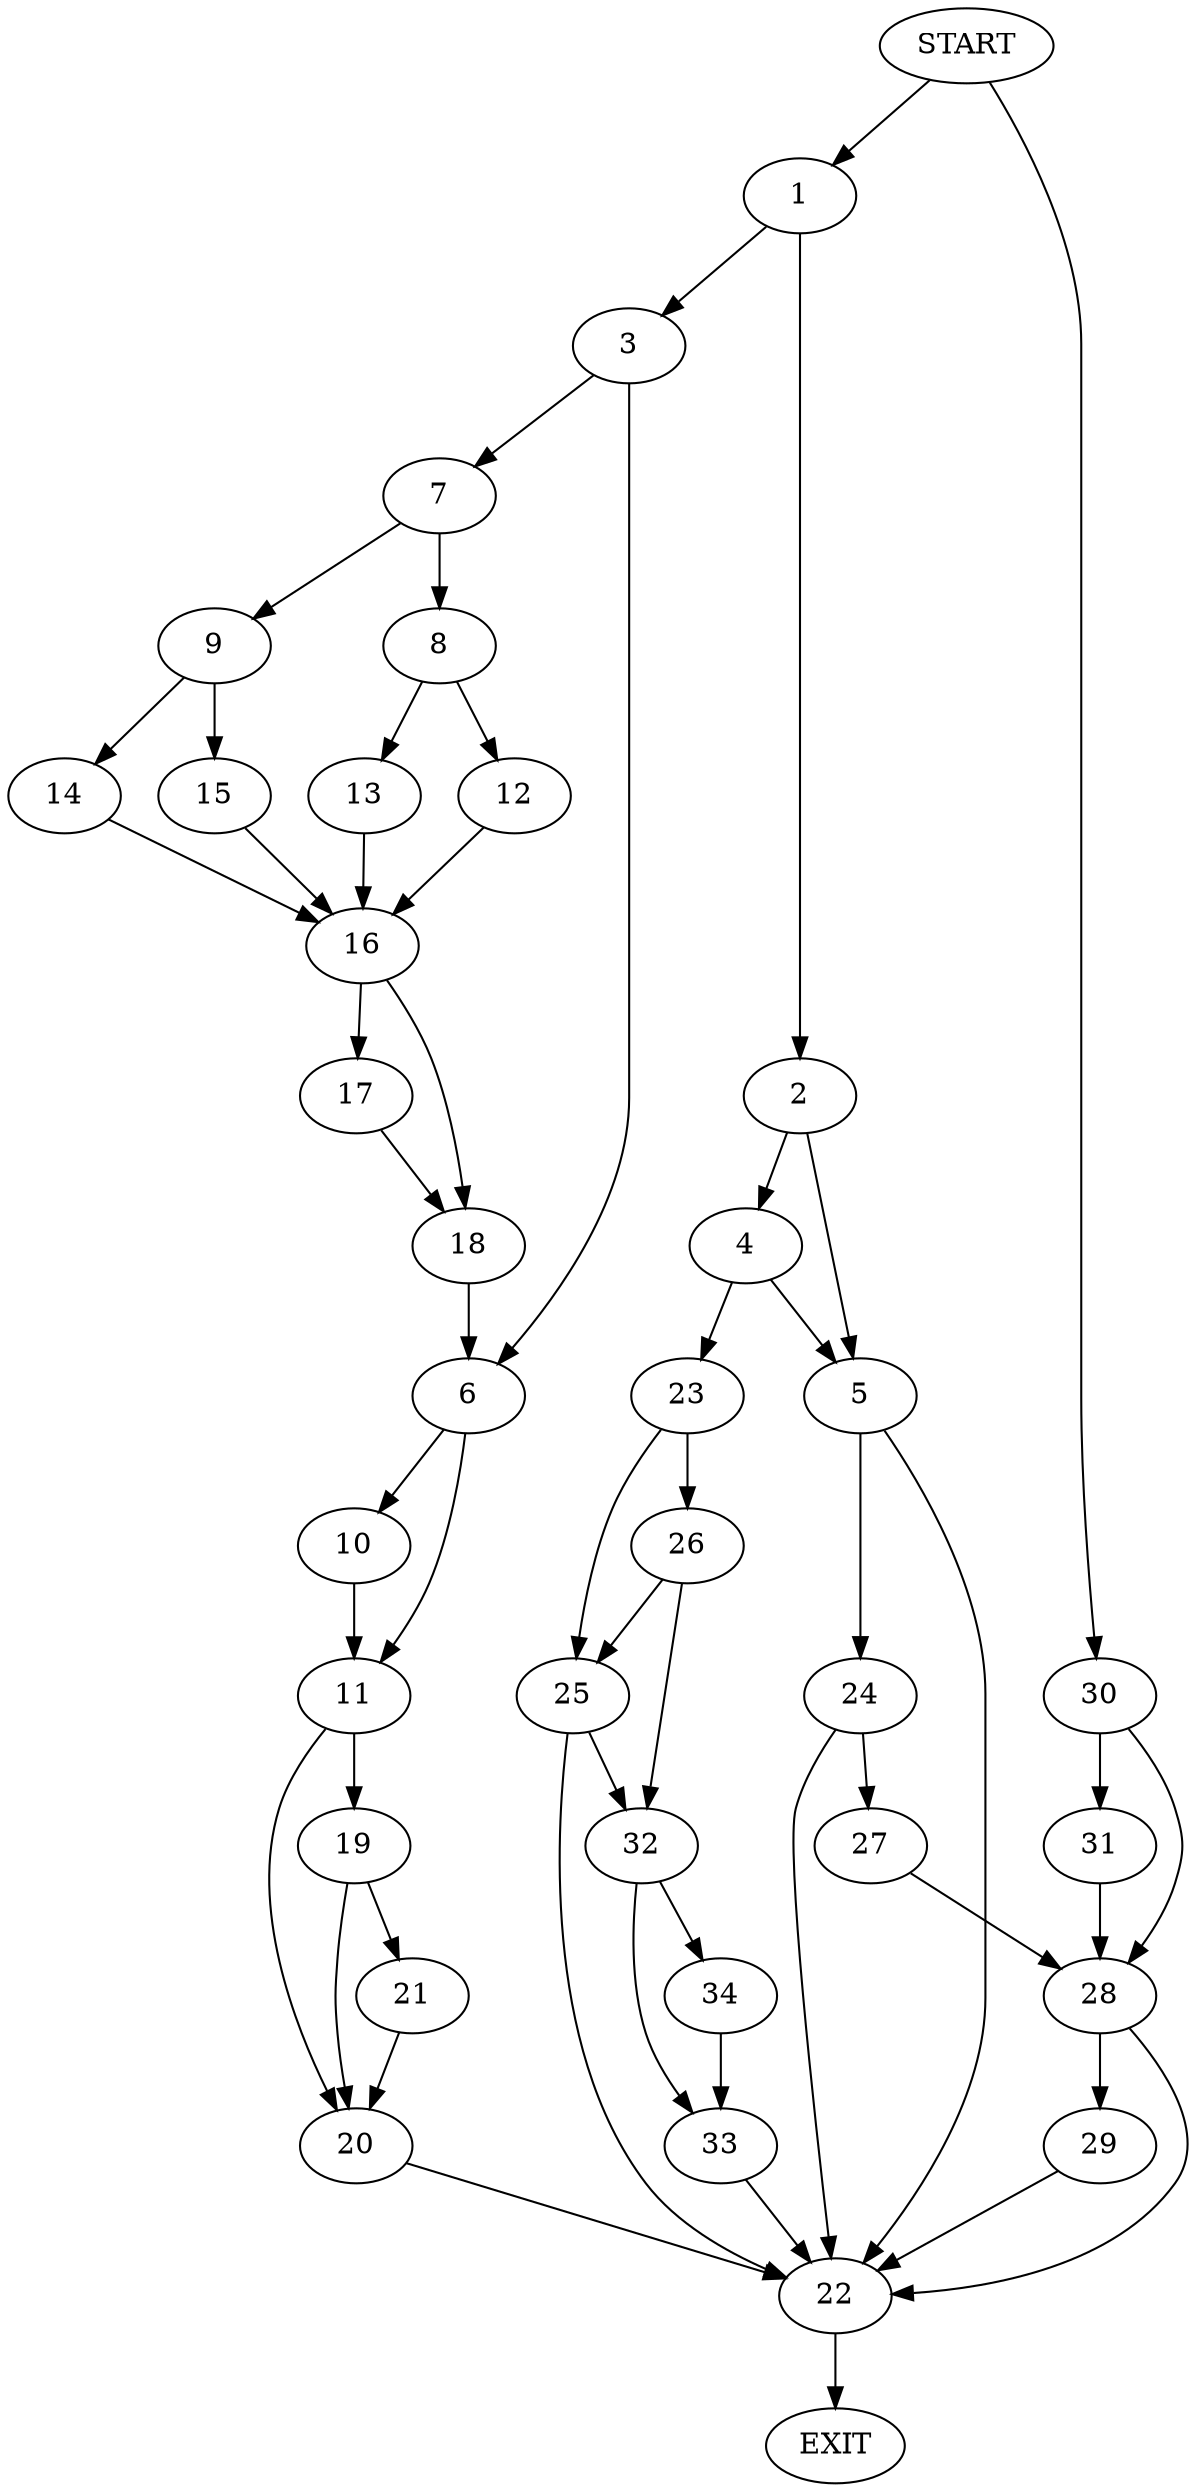 digraph {
0 [label="START"]
35 [label="EXIT"]
0 -> 1
1 -> 2
1 -> 3
2 -> 4
2 -> 5
3 -> 6
3 -> 7
7 -> 8
7 -> 9
6 -> 10
6 -> 11
8 -> 12
8 -> 13
9 -> 14
9 -> 15
13 -> 16
12 -> 16
16 -> 17
16 -> 18
15 -> 16
14 -> 16
18 -> 6
17 -> 18
10 -> 11
11 -> 19
11 -> 20
19 -> 20
19 -> 21
20 -> 22
21 -> 20
22 -> 35
4 -> 23
4 -> 5
5 -> 22
5 -> 24
23 -> 25
23 -> 26
24 -> 22
24 -> 27
27 -> 28
28 -> 22
28 -> 29
0 -> 30
30 -> 31
30 -> 28
31 -> 28
29 -> 22
25 -> 22
25 -> 32
26 -> 32
26 -> 25
32 -> 33
32 -> 34
33 -> 22
34 -> 33
}
